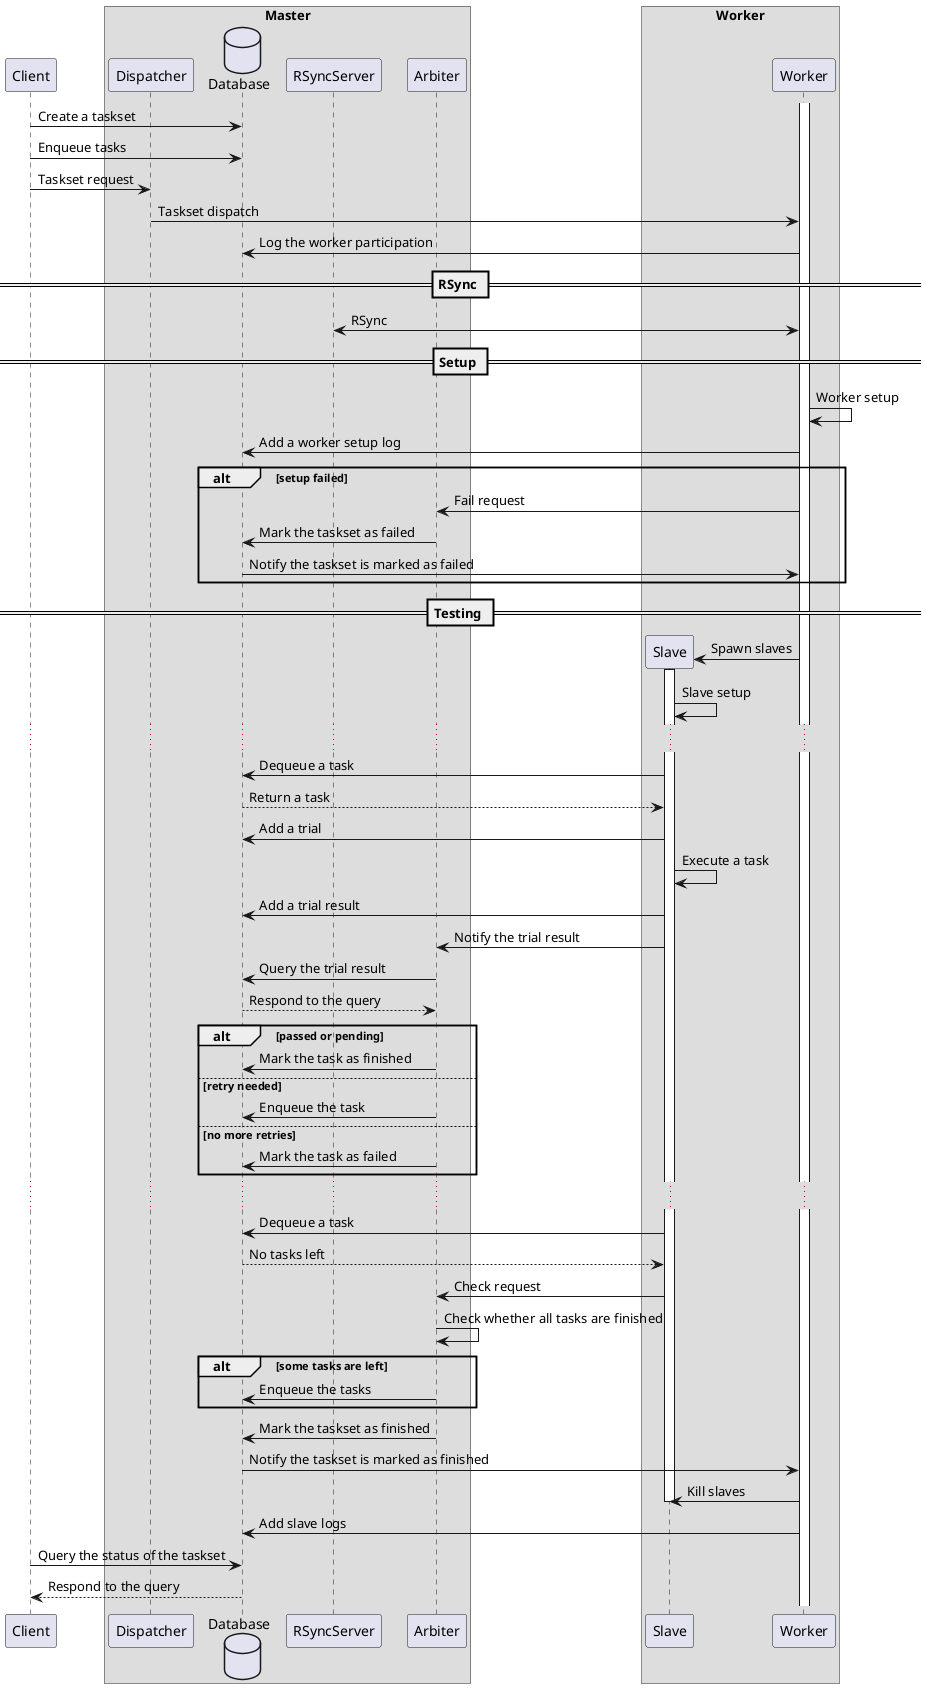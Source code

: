 @startuml
participant Client
box "Master"
  participant Dispatcher
  database Database
  participant RSyncServer
  participant Arbiter
end box
box "Worker"
  participant Slave
  participant Worker
end box
activate Worker

Client->Database : Create a taskset
Client->Database : Enqueue tasks
Client->Dispatcher : Taskset request
Dispatcher->Worker : Taskset dispatch
Worker->Database : Log the worker participation

== RSync ==

Worker<->RSyncServer : RSync

== Setup ==

Worker->Worker : Worker setup
Worker->Database : Add a worker setup log

alt setup failed
  Worker->Arbiter : Fail request
  Arbiter->Database : Mark the taskset as failed
  Database->Worker : Notify the taskset is marked as failed
end alt

== Testing ==

create Slave
Worker->Slave : Spawn slaves
activate Slave
Slave->Slave : Slave setup

...

Slave->Database : Dequeue a task
Database-->Slave : Return a task

Slave->Database : Add a trial
Slave->Slave : Execute a task
Slave->Database : Add a trial result
Slave->Arbiter : Notify the trial result

Arbiter->Database : Query the trial result
Database-->Arbiter : Respond to the query

alt passed or pending
  Arbiter->Database : Mark the task as finished
else retry needed
  Arbiter->Database : Enqueue the task
else no more retries
  Arbiter->Database : Mark the task as failed
end alt

...

Slave->Database : Dequeue a task
Database-->Slave : No tasks left
Slave->Arbiter : Check request

Arbiter->Arbiter : Check whether all tasks are finished
alt some tasks are left
  Arbiter->Database : Enqueue the tasks
end alt
Arbiter->Database : Mark the taskset as finished
Database->Worker : Notify the taskset is marked as finished
Worker->Slave : Kill slaves
deactivate Slave
Worker->Database : Add slave logs

Client->Database : Query the status of the taskset
Database-->Client : Respond to the query
@enduml
